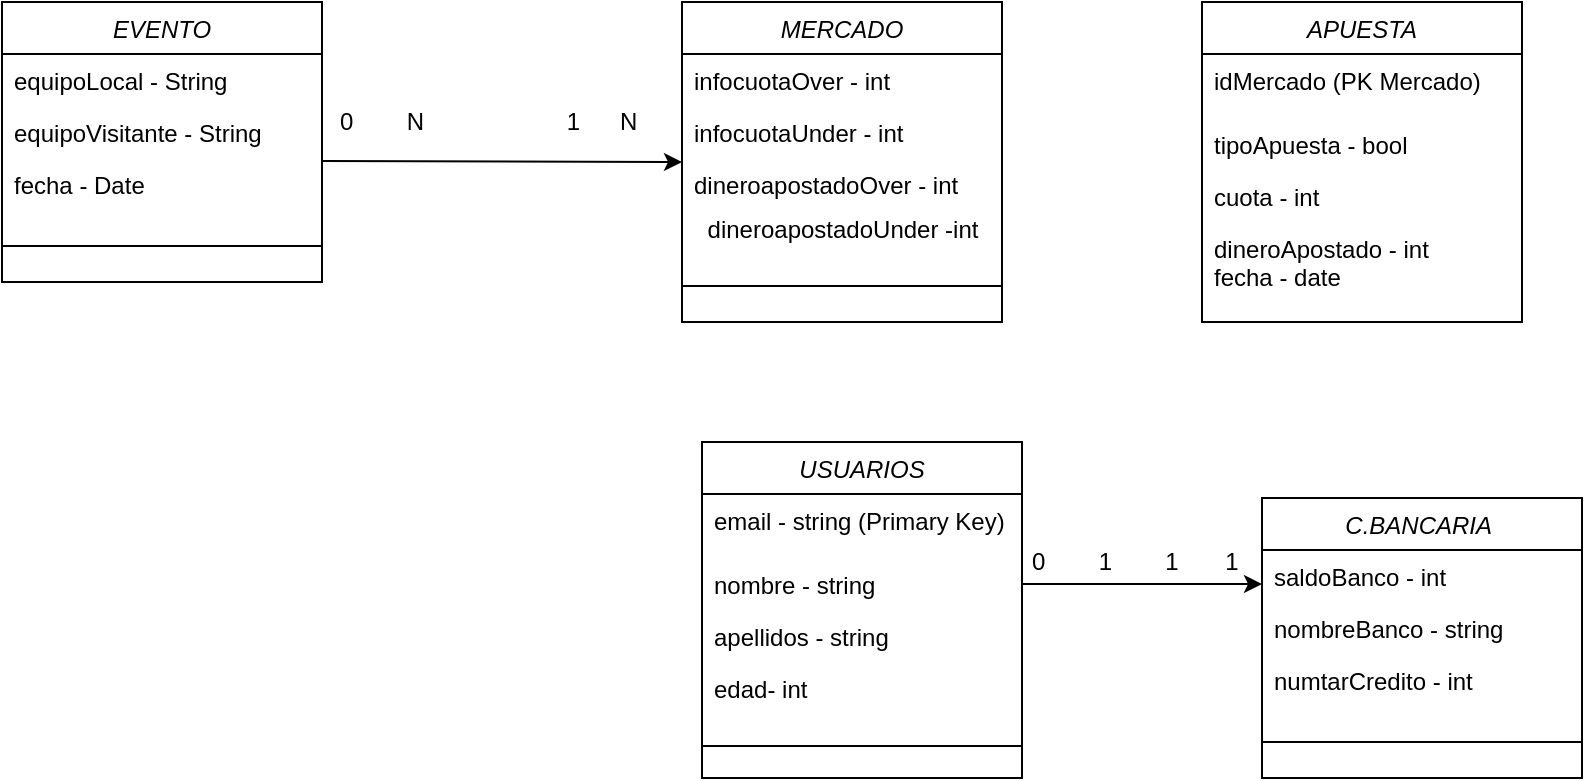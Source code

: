 <mxfile version="13.7.3" type="device"><diagram id="C5RBs43oDa-KdzZeNtuy" name="Page-1"><mxGraphModel dx="868" dy="482" grid="1" gridSize="10" guides="1" tooltips="1" connect="1" arrows="1" fold="1" page="1" pageScale="1" pageWidth="827" pageHeight="1169" math="0" shadow="0"><root><mxCell id="WIyWlLk6GJQsqaUBKTNV-0"/><mxCell id="WIyWlLk6GJQsqaUBKTNV-1" parent="WIyWlLk6GJQsqaUBKTNV-0"/><mxCell id="a7QVsmBmh7gaD4jeR2JA-25" value="" style="endArrow=classic;html=1;entryX=0;entryY=0.077;entryDx=0;entryDy=0;entryPerimeter=0;" parent="WIyWlLk6GJQsqaUBKTNV-1" target="a7QVsmBmh7gaD4jeR2JA-3" edge="1"><mxGeometry width="50" height="50" relative="1" as="geometry"><mxPoint x="170" y="249.5" as="sourcePoint"/><mxPoint x="240" y="250" as="targetPoint"/></mxGeometry></mxCell><mxCell id="zkfFHV4jXpPFQw0GAbJ--0" value="EVENTO" style="swimlane;fontStyle=2;align=center;verticalAlign=top;childLayout=stackLayout;horizontal=1;startSize=26;horizontalStack=0;resizeParent=1;resizeLast=0;collapsible=1;marginBottom=0;rounded=0;shadow=0;strokeWidth=1;" parent="WIyWlLk6GJQsqaUBKTNV-1" vertex="1"><mxGeometry x="10" y="170" width="160" height="140" as="geometry"><mxRectangle x="230" y="140" width="160" height="26" as="alternateBounds"/></mxGeometry></mxCell><mxCell id="zkfFHV4jXpPFQw0GAbJ--1" value="equipoLocal - String" style="text;align=left;verticalAlign=top;spacingLeft=4;spacingRight=4;overflow=hidden;rotatable=0;points=[[0,0.5],[1,0.5]];portConstraint=eastwest;" parent="zkfFHV4jXpPFQw0GAbJ--0" vertex="1"><mxGeometry y="26" width="160" height="26" as="geometry"/></mxCell><mxCell id="zkfFHV4jXpPFQw0GAbJ--2" value="equipoVisitante - String" style="text;align=left;verticalAlign=top;spacingLeft=4;spacingRight=4;overflow=hidden;rotatable=0;points=[[0,0.5],[1,0.5]];portConstraint=eastwest;rounded=0;shadow=0;html=0;" parent="zkfFHV4jXpPFQw0GAbJ--0" vertex="1"><mxGeometry y="52" width="160" height="26" as="geometry"/></mxCell><mxCell id="zkfFHV4jXpPFQw0GAbJ--3" value="fecha - Date" style="text;align=left;verticalAlign=top;spacingLeft=4;spacingRight=4;overflow=hidden;rotatable=0;points=[[0,0.5],[1,0.5]];portConstraint=eastwest;rounded=0;shadow=0;html=0;" parent="zkfFHV4jXpPFQw0GAbJ--0" vertex="1"><mxGeometry y="78" width="160" height="26" as="geometry"/></mxCell><mxCell id="zkfFHV4jXpPFQw0GAbJ--4" value="" style="line;html=1;strokeWidth=1;align=left;verticalAlign=middle;spacingTop=-1;spacingLeft=3;spacingRight=3;rotatable=0;labelPosition=right;points=[];portConstraint=eastwest;" parent="zkfFHV4jXpPFQw0GAbJ--0" vertex="1"><mxGeometry y="104" width="160" height="36" as="geometry"/></mxCell><mxCell id="a7QVsmBmh7gaD4jeR2JA-32" value="0&amp;nbsp; &amp;nbsp; &amp;nbsp; &amp;nbsp; N" style="text;html=1;strokeColor=none;fillColor=none;align=center;verticalAlign=middle;whiteSpace=wrap;rounded=0;" parent="WIyWlLk6GJQsqaUBKTNV-1" vertex="1"><mxGeometry x="175" y="220" width="50" height="20" as="geometry"/></mxCell><mxCell id="a7QVsmBmh7gaD4jeR2JA-33" value="" style="endArrow=classic;html=1;exitX=1;exitY=0.5;exitDx=0;exitDy=0;" parent="WIyWlLk6GJQsqaUBKTNV-1" source="a7QVsmBmh7gaD4jeR2JA-9" edge="1"><mxGeometry width="50" height="50" relative="1" as="geometry"><mxPoint x="610" y="240" as="sourcePoint"/><mxPoint x="640" y="461" as="targetPoint"/></mxGeometry></mxCell><mxCell id="a7QVsmBmh7gaD4jeR2JA-34" value="1&amp;nbsp; &amp;nbsp; &amp;nbsp; N" style="text;html=1;strokeColor=none;fillColor=none;align=center;verticalAlign=middle;whiteSpace=wrap;rounded=0;" parent="WIyWlLk6GJQsqaUBKTNV-1" vertex="1"><mxGeometry x="290" y="220" width="40" height="20" as="geometry"/></mxCell><mxCell id="a7QVsmBmh7gaD4jeR2JA-0" value="MERCADO" style="swimlane;fontStyle=2;align=center;verticalAlign=top;childLayout=stackLayout;horizontal=1;startSize=26;horizontalStack=0;resizeParent=1;resizeLast=0;collapsible=1;marginBottom=0;rounded=0;shadow=0;strokeWidth=1;" parent="WIyWlLk6GJQsqaUBKTNV-1" vertex="1"><mxGeometry x="350" y="170" width="160" height="160" as="geometry"><mxRectangle x="230" y="140" width="160" height="26" as="alternateBounds"/></mxGeometry></mxCell><mxCell id="a7QVsmBmh7gaD4jeR2JA-1" value="infocuotaOver - int " style="text;align=left;verticalAlign=top;spacingLeft=4;spacingRight=4;overflow=hidden;rotatable=0;points=[[0,0.5],[1,0.5]];portConstraint=eastwest;" parent="a7QVsmBmh7gaD4jeR2JA-0" vertex="1"><mxGeometry y="26" width="160" height="26" as="geometry"/></mxCell><mxCell id="a7QVsmBmh7gaD4jeR2JA-2" value="infocuotaUnder - int" style="text;align=left;verticalAlign=top;spacingLeft=4;spacingRight=4;overflow=hidden;rotatable=0;points=[[0,0.5],[1,0.5]];portConstraint=eastwest;rounded=0;shadow=0;html=0;" parent="a7QVsmBmh7gaD4jeR2JA-0" vertex="1"><mxGeometry y="52" width="160" height="26" as="geometry"/></mxCell><mxCell id="a7QVsmBmh7gaD4jeR2JA-3" value="dineroapostadoOver - int" style="text;align=left;verticalAlign=top;spacingLeft=4;spacingRight=4;overflow=hidden;rotatable=0;points=[[0,0.5],[1,0.5]];portConstraint=eastwest;rounded=0;shadow=0;html=0;" parent="a7QVsmBmh7gaD4jeR2JA-0" vertex="1"><mxGeometry y="78" width="160" height="26" as="geometry"/></mxCell><mxCell id="a7QVsmBmh7gaD4jeR2JA-5" value="dineroapostadoUnder -int" style="text;html=1;align=center;verticalAlign=middle;resizable=0;points=[];autosize=1;" parent="a7QVsmBmh7gaD4jeR2JA-0" vertex="1"><mxGeometry y="104" width="160" height="20" as="geometry"/></mxCell><mxCell id="a7QVsmBmh7gaD4jeR2JA-4" value="" style="line;html=1;strokeWidth=1;align=left;verticalAlign=middle;spacingTop=-1;spacingLeft=3;spacingRight=3;rotatable=0;labelPosition=right;points=[];portConstraint=eastwest;" parent="a7QVsmBmh7gaD4jeR2JA-0" vertex="1"><mxGeometry y="124" width="160" height="36" as="geometry"/></mxCell><mxCell id="a7QVsmBmh7gaD4jeR2JA-7" value="USUARIOS" style="swimlane;fontStyle=2;align=center;verticalAlign=top;childLayout=stackLayout;horizontal=1;startSize=26;horizontalStack=0;resizeParent=1;resizeLast=0;collapsible=1;marginBottom=0;rounded=0;shadow=0;strokeWidth=1;" parent="WIyWlLk6GJQsqaUBKTNV-1" vertex="1"><mxGeometry x="360" y="390" width="160" height="168" as="geometry"><mxRectangle x="230" y="140" width="160" height="26" as="alternateBounds"/></mxGeometry></mxCell><mxCell id="a7QVsmBmh7gaD4jeR2JA-8" value="email - string (Primary Key)" style="text;align=left;verticalAlign=top;spacingLeft=4;spacingRight=4;overflow=hidden;rotatable=0;points=[[0,0.5],[1,0.5]];portConstraint=eastwest;" parent="a7QVsmBmh7gaD4jeR2JA-7" vertex="1"><mxGeometry y="26" width="160" height="32" as="geometry"/></mxCell><mxCell id="a7QVsmBmh7gaD4jeR2JA-9" value="nombre - string " style="text;align=left;verticalAlign=top;spacingLeft=4;spacingRight=4;overflow=hidden;rotatable=0;points=[[0,0.5],[1,0.5]];portConstraint=eastwest;rounded=0;shadow=0;html=0;" parent="a7QVsmBmh7gaD4jeR2JA-7" vertex="1"><mxGeometry y="58" width="160" height="26" as="geometry"/></mxCell><mxCell id="a7QVsmBmh7gaD4jeR2JA-10" value="apellidos - string " style="text;align=left;verticalAlign=top;spacingLeft=4;spacingRight=4;overflow=hidden;rotatable=0;points=[[0,0.5],[1,0.5]];portConstraint=eastwest;rounded=0;shadow=0;html=0;" parent="a7QVsmBmh7gaD4jeR2JA-7" vertex="1"><mxGeometry y="84" width="160" height="26" as="geometry"/></mxCell><mxCell id="a7QVsmBmh7gaD4jeR2JA-13" value="edad- int" style="text;align=left;verticalAlign=top;spacingLeft=4;spacingRight=4;overflow=hidden;rotatable=0;points=[[0,0.5],[1,0.5]];portConstraint=eastwest;rounded=0;shadow=0;html=0;" parent="a7QVsmBmh7gaD4jeR2JA-7" vertex="1"><mxGeometry y="110" width="160" height="26" as="geometry"/></mxCell><mxCell id="a7QVsmBmh7gaD4jeR2JA-12" value="" style="line;html=1;strokeWidth=1;align=left;verticalAlign=middle;spacingTop=-1;spacingLeft=3;spacingRight=3;rotatable=0;labelPosition=right;points=[];portConstraint=eastwest;" parent="a7QVsmBmh7gaD4jeR2JA-7" vertex="1"><mxGeometry y="136" width="160" height="32" as="geometry"/></mxCell><mxCell id="a7QVsmBmh7gaD4jeR2JA-35" value="0&amp;nbsp; &amp;nbsp; &amp;nbsp; &amp;nbsp; 1" style="text;html=1;strokeColor=none;fillColor=none;align=center;verticalAlign=middle;whiteSpace=wrap;rounded=0;" parent="WIyWlLk6GJQsqaUBKTNV-1" vertex="1"><mxGeometry x="520" y="440" width="50" height="20" as="geometry"/></mxCell><mxCell id="a7QVsmBmh7gaD4jeR2JA-36" value="1&amp;nbsp; &amp;nbsp; &amp;nbsp; &amp;nbsp;1" style="text;html=1;strokeColor=none;fillColor=none;align=center;verticalAlign=middle;whiteSpace=wrap;rounded=0;" parent="WIyWlLk6GJQsqaUBKTNV-1" vertex="1"><mxGeometry x="590" y="440" width="40" height="20" as="geometry"/></mxCell><mxCell id="VudwWRuuv7h4fMOx2qkJ-0" value="APUESTA" style="swimlane;fontStyle=2;align=center;verticalAlign=top;childLayout=stackLayout;horizontal=1;startSize=26;horizontalStack=0;resizeParent=1;resizeLast=0;collapsible=1;marginBottom=0;rounded=0;shadow=0;strokeWidth=1;" vertex="1" parent="WIyWlLk6GJQsqaUBKTNV-1"><mxGeometry x="610" y="170" width="160" height="160" as="geometry"><mxRectangle x="230" y="140" width="160" height="26" as="alternateBounds"/></mxGeometry></mxCell><mxCell id="VudwWRuuv7h4fMOx2qkJ-1" value="idMercado (PK Mercado)" style="text;align=left;verticalAlign=top;spacingLeft=4;spacingRight=4;overflow=hidden;rotatable=0;points=[[0,0.5],[1,0.5]];portConstraint=eastwest;" vertex="1" parent="VudwWRuuv7h4fMOx2qkJ-0"><mxGeometry y="26" width="160" height="32" as="geometry"/></mxCell><mxCell id="VudwWRuuv7h4fMOx2qkJ-2" value="tipoApuesta - bool" style="text;align=left;verticalAlign=top;spacingLeft=4;spacingRight=4;overflow=hidden;rotatable=0;points=[[0,0.5],[1,0.5]];portConstraint=eastwest;rounded=0;shadow=0;html=0;" vertex="1" parent="VudwWRuuv7h4fMOx2qkJ-0"><mxGeometry y="58" width="160" height="26" as="geometry"/></mxCell><mxCell id="VudwWRuuv7h4fMOx2qkJ-3" value="cuota - int" style="text;align=left;verticalAlign=top;spacingLeft=4;spacingRight=4;overflow=hidden;rotatable=0;points=[[0,0.5],[1,0.5]];portConstraint=eastwest;rounded=0;shadow=0;html=0;" vertex="1" parent="VudwWRuuv7h4fMOx2qkJ-0"><mxGeometry y="84" width="160" height="26" as="geometry"/></mxCell><mxCell id="VudwWRuuv7h4fMOx2qkJ-4" value="dineroApostado - int&#10;fecha - date" style="text;align=left;verticalAlign=top;spacingLeft=4;spacingRight=4;overflow=hidden;rotatable=0;points=[[0,0.5],[1,0.5]];portConstraint=eastwest;rounded=0;shadow=0;html=0;" vertex="1" parent="VudwWRuuv7h4fMOx2qkJ-0"><mxGeometry y="110" width="160" height="50" as="geometry"/></mxCell><mxCell id="VudwWRuuv7h4fMOx2qkJ-5" value="" style="line;html=1;strokeWidth=1;align=left;verticalAlign=middle;spacingTop=-1;spacingLeft=3;spacingRight=3;rotatable=0;labelPosition=right;points=[];portConstraint=eastwest;" vertex="1" parent="VudwWRuuv7h4fMOx2qkJ-0"><mxGeometry y="160" width="160" as="geometry"/></mxCell><mxCell id="a7QVsmBmh7gaD4jeR2JA-20" value="C.BANCARIA " style="swimlane;fontStyle=2;align=center;verticalAlign=top;childLayout=stackLayout;horizontal=1;startSize=26;horizontalStack=0;resizeParent=1;resizeLast=0;collapsible=1;marginBottom=0;rounded=0;shadow=0;strokeWidth=1;" parent="WIyWlLk6GJQsqaUBKTNV-1" vertex="1"><mxGeometry x="640" y="418" width="160" height="140" as="geometry"><mxRectangle x="230" y="140" width="160" height="26" as="alternateBounds"/></mxGeometry></mxCell><mxCell id="a7QVsmBmh7gaD4jeR2JA-21" value="saldoBanco - int" style="text;align=left;verticalAlign=top;spacingLeft=4;spacingRight=4;overflow=hidden;rotatable=0;points=[[0,0.5],[1,0.5]];portConstraint=eastwest;" parent="a7QVsmBmh7gaD4jeR2JA-20" vertex="1"><mxGeometry y="26" width="160" height="26" as="geometry"/></mxCell><mxCell id="a7QVsmBmh7gaD4jeR2JA-22" value="nombreBanco - string" style="text;align=left;verticalAlign=top;spacingLeft=4;spacingRight=4;overflow=hidden;rotatable=0;points=[[0,0.5],[1,0.5]];portConstraint=eastwest;rounded=0;shadow=0;html=0;" parent="a7QVsmBmh7gaD4jeR2JA-20" vertex="1"><mxGeometry y="52" width="160" height="26" as="geometry"/></mxCell><mxCell id="a7QVsmBmh7gaD4jeR2JA-23" value="numtarCredito - int" style="text;align=left;verticalAlign=top;spacingLeft=4;spacingRight=4;overflow=hidden;rotatable=0;points=[[0,0.5],[1,0.5]];portConstraint=eastwest;rounded=0;shadow=0;html=0;" parent="a7QVsmBmh7gaD4jeR2JA-20" vertex="1"><mxGeometry y="78" width="160" height="26" as="geometry"/></mxCell><mxCell id="a7QVsmBmh7gaD4jeR2JA-24" value="" style="line;html=1;strokeWidth=1;align=left;verticalAlign=middle;spacingTop=-1;spacingLeft=3;spacingRight=3;rotatable=0;labelPosition=right;points=[];portConstraint=eastwest;" parent="a7QVsmBmh7gaD4jeR2JA-20" vertex="1"><mxGeometry y="104" width="160" height="36" as="geometry"/></mxCell></root></mxGraphModel></diagram></mxfile>